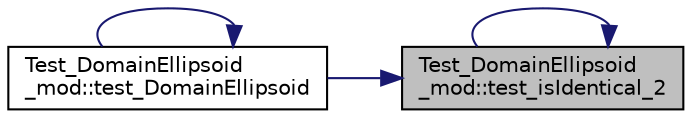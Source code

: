 digraph "Test_DomainEllipsoid_mod::test_isIdentical_2"
{
 // LATEX_PDF_SIZE
  edge [fontname="Helvetica",fontsize="10",labelfontname="Helvetica",labelfontsize="10"];
  node [fontname="Helvetica",fontsize="10",shape=record];
  rankdir="RL";
  Node1 [label="Test_DomainEllipsoid\l_mod::test_isIdentical_2",height=0.2,width=0.4,color="black", fillcolor="grey75", style="filled", fontcolor="black",tooltip="Test if isEqual() returns .false. for two domains with different Centers."];
  Node1 -> Node2 [dir="back",color="midnightblue",fontsize="10",style="solid",fontname="Helvetica"];
  Node2 [label="Test_DomainEllipsoid\l_mod::test_DomainEllipsoid",height=0.2,width=0.4,color="black", fillcolor="white", style="filled",URL="$namespaceTest__DomainEllipsoid__mod.html#a874d685879c33503d1b8d76a98a20c87",tooltip=" "];
  Node2 -> Node2 [dir="back",color="midnightblue",fontsize="10",style="solid",fontname="Helvetica"];
  Node1 -> Node1 [dir="back",color="midnightblue",fontsize="10",style="solid",fontname="Helvetica"];
}
